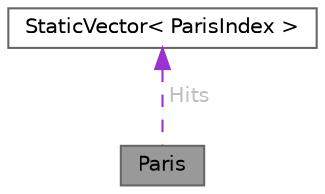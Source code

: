 digraph "Paris"
{
 // LATEX_PDF_SIZE
  bgcolor="transparent";
  edge [fontname=Helvetica,fontsize=10,labelfontname=Helvetica,labelfontsize=10];
  node [fontname=Helvetica,fontsize=10,shape=box,height=0.2,width=0.4];
  Node1 [id="Node000001",label="Paris",height=0.2,width=0.4,color="gray40", fillcolor="grey60", style="filled", fontcolor="black",tooltip=" "];
  Node2 -> Node1 [id="edge1_Node000001_Node000002",dir="back",color="darkorchid3",style="dashed",tooltip=" ",label=" Hits",fontcolor="grey" ];
  Node2 [id="Node000002",label="StaticVector\< ParisIndex \>",height=0.2,width=0.4,color="gray40", fillcolor="white", style="filled",URL="$class_static_vector.html",tooltip=" "];
}
